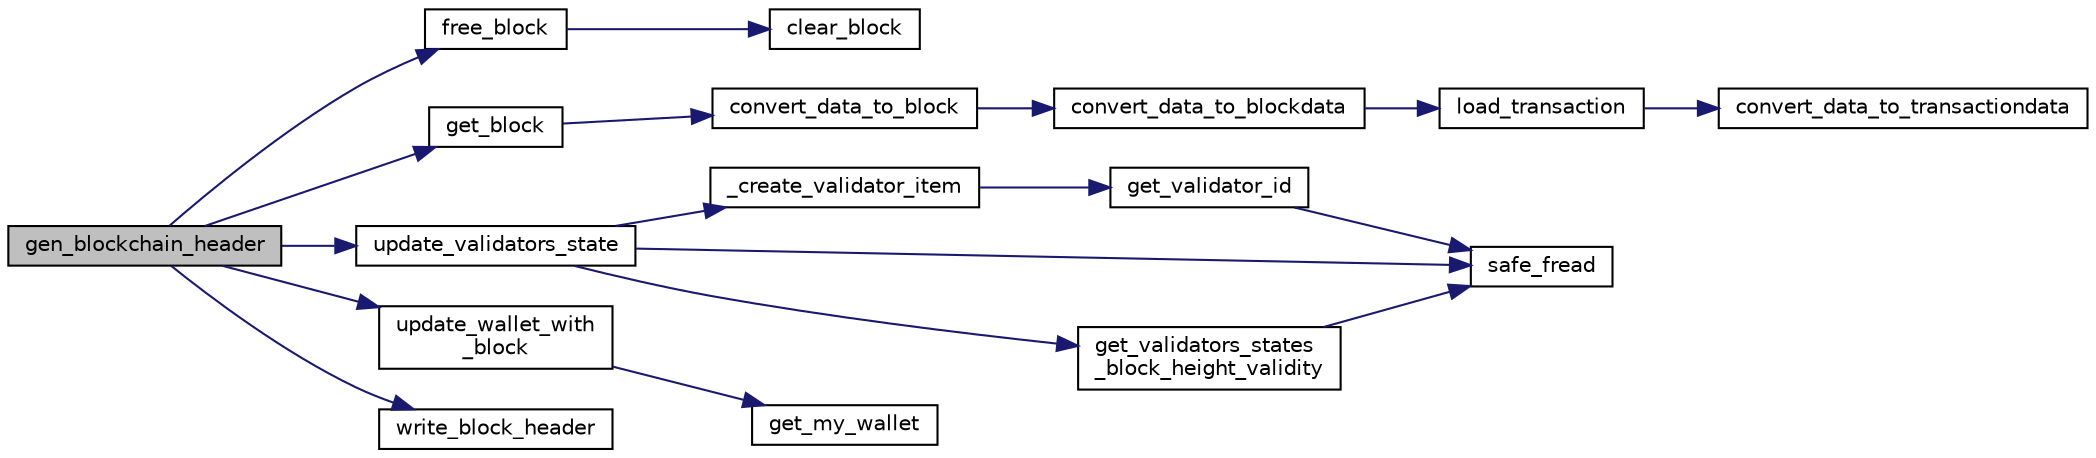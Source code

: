 digraph "gen_blockchain_header"
{
 // LATEX_PDF_SIZE
  edge [fontname="Helvetica",fontsize="10",labelfontname="Helvetica",labelfontsize="10"];
  node [fontname="Helvetica",fontsize="10",shape=record];
  rankdir="LR";
  Node1 [label="gen_blockchain_header",height=0.2,width=0.4,color="black", fillcolor="grey75", style="filled", fontcolor="black",tooltip="Generate block shared information."];
  Node1 -> Node2 [color="midnightblue",fontsize="10",style="solid",fontname="Helvetica"];
  Node2 [label="free_block",height=0.2,width=0.4,color="black", fillcolor="white", style="filled",URL="$block_8h.html#a3eb417f7cce88e8ec69d6974cd25e49f",tooltip="Free a block structure."];
  Node2 -> Node3 [color="midnightblue",fontsize="10",style="solid",fontname="Helvetica"];
  Node3 [label="clear_block",height=0.2,width=0.4,color="black", fillcolor="white", style="filled",URL="$block_8c.html#a3beaf10afd57aec50225774ba2a21680",tooltip="Free block data, without deleting it structure."];
  Node1 -> Node4 [color="midnightblue",fontsize="10",style="solid",fontname="Helvetica"];
  Node4 [label="get_block",height=0.2,width=0.4,color="black", fillcolor="white", style="filled",URL="$block_8h.html#a32140266e4b385f64860944a5edd0153",tooltip="Get a block object."];
  Node4 -> Node5 [color="midnightblue",fontsize="10",style="solid",fontname="Helvetica"];
  Node5 [label="convert_data_to_block",height=0.2,width=0.4,color="black", fillcolor="white", style="filled",URL="$block_8c.html#ada1355f8610cc450d7c8f662dc6a7aef",tooltip="Convert serialized data to Block*."];
  Node5 -> Node6 [color="midnightblue",fontsize="10",style="solid",fontname="Helvetica"];
  Node6 [label="convert_data_to_blockdata",height=0.2,width=0.4,color="black", fillcolor="white", style="filled",URL="$block_8c.html#afcda50ce8deb3b381aeb5b88689f919f",tooltip=" "];
  Node6 -> Node7 [color="midnightblue",fontsize="10",style="solid",fontname="Helvetica"];
  Node7 [label="load_transaction",height=0.2,width=0.4,color="black", fillcolor="white", style="filled",URL="$transaction_8h.html#a4f4e33641ff7466e848182ce420827b6",tooltip="Load a serialized Transaction* structure."];
  Node7 -> Node8 [color="midnightblue",fontsize="10",style="solid",fontname="Helvetica"];
  Node8 [label="convert_data_to_transactiondata",height=0.2,width=0.4,color="black", fillcolor="white", style="filled",URL="$transaction_8c.html#a8649ee7d98b5b34c64efa31e274f2534",tooltip="Convert serialized TransactionData* to TransactionData*."];
  Node1 -> Node9 [color="midnightblue",fontsize="10",style="solid",fontname="Helvetica"];
  Node9 [label="update_validators_state",height=0.2,width=0.4,color="black", fillcolor="white", style="filled",URL="$validators_8h.html#acb995f2242245cf16710ddba0a0724bb",tooltip="Given a block, update the 'validators.state' with the transactions."];
  Node9 -> Node10 [color="midnightblue",fontsize="10",style="solid",fontname="Helvetica"];
  Node10 [label="_create_validator_item",height=0.2,width=0.4,color="black", fillcolor="white", style="filled",URL="$validators_8c.html#a30aeb0df2820fa2744f3c534faaa4173",tooltip=" "];
  Node10 -> Node11 [color="midnightblue",fontsize="10",style="solid",fontname="Helvetica"];
  Node11 [label="get_validator_id",height=0.2,width=0.4,color="black", fillcolor="white", style="filled",URL="$validators_8c.html#ad9750bcfcbe82832c9603ec21ad61371",tooltip="Get the validator id in 'validators.state'."];
  Node11 -> Node12 [color="midnightblue",fontsize="10",style="solid",fontname="Helvetica"];
  Node12 [label="safe_fread",height=0.2,width=0.4,color="black", fillcolor="white", style="filled",URL="$safe_8h.html#ac4bf776335d7193068afa656b91a8827",tooltip="Calls 'fread' but safely !"];
  Node9 -> Node13 [color="midnightblue",fontsize="10",style="solid",fontname="Helvetica"];
  Node13 [label="get_validators_states\l_block_height_validity",height=0.2,width=0.4,color="black", fillcolor="white", style="filled",URL="$validators_8c.html#add21456c69726d58c43b35b7a2756dc8",tooltip="Get the validators states block height validity (parse 'validators.state')"];
  Node13 -> Node12 [color="midnightblue",fontsize="10",style="solid",fontname="Helvetica"];
  Node9 -> Node12 [color="midnightblue",fontsize="10",style="solid",fontname="Helvetica"];
  Node1 -> Node14 [color="midnightblue",fontsize="10",style="solid",fontname="Helvetica"];
  Node14 [label="update_wallet_with\l_block",height=0.2,width=0.4,color="black", fillcolor="white", style="filled",URL="$block_8h.html#aa460be06109601a5626d1acb251e1602",tooltip="Update the Wallet* structure with the transactions in a block."];
  Node14 -> Node15 [color="midnightblue",fontsize="10",style="solid",fontname="Helvetica"];
  Node15 [label="get_my_wallet",height=0.2,width=0.4,color="black", fillcolor="white", style="filled",URL="$wallet_8h.html#a993fb7ec0c86c7a2d8ff68363e9f5304",tooltip="Get my wallet object."];
  Node1 -> Node16 [color="midnightblue",fontsize="10",style="solid",fontname="Helvetica"];
  Node16 [label="write_block_header",height=0.2,width=0.4,color="black", fillcolor="white", style="filled",URL="$blockchain__header_8c.html#a0096ca7d050954ee9a259ebdcd787519",tooltip=" "];
}
